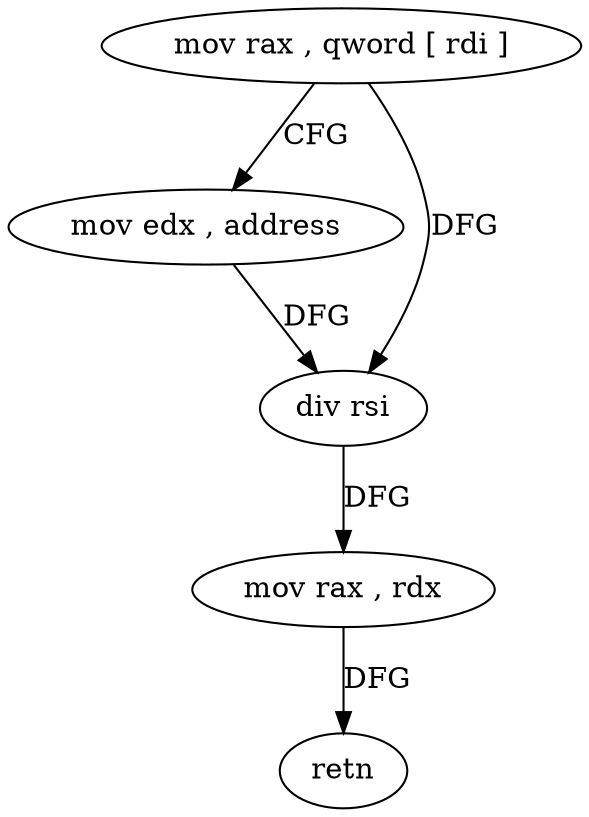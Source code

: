 digraph "func" {
"4267372" [label = "mov rax , qword [ rdi ]" ]
"4267375" [label = "mov edx , address" ]
"4267380" [label = "div rsi" ]
"4267383" [label = "mov rax , rdx" ]
"4267386" [label = "retn" ]
"4267372" -> "4267375" [ label = "CFG" ]
"4267372" -> "4267380" [ label = "DFG" ]
"4267375" -> "4267380" [ label = "DFG" ]
"4267380" -> "4267383" [ label = "DFG" ]
"4267383" -> "4267386" [ label = "DFG" ]
}
